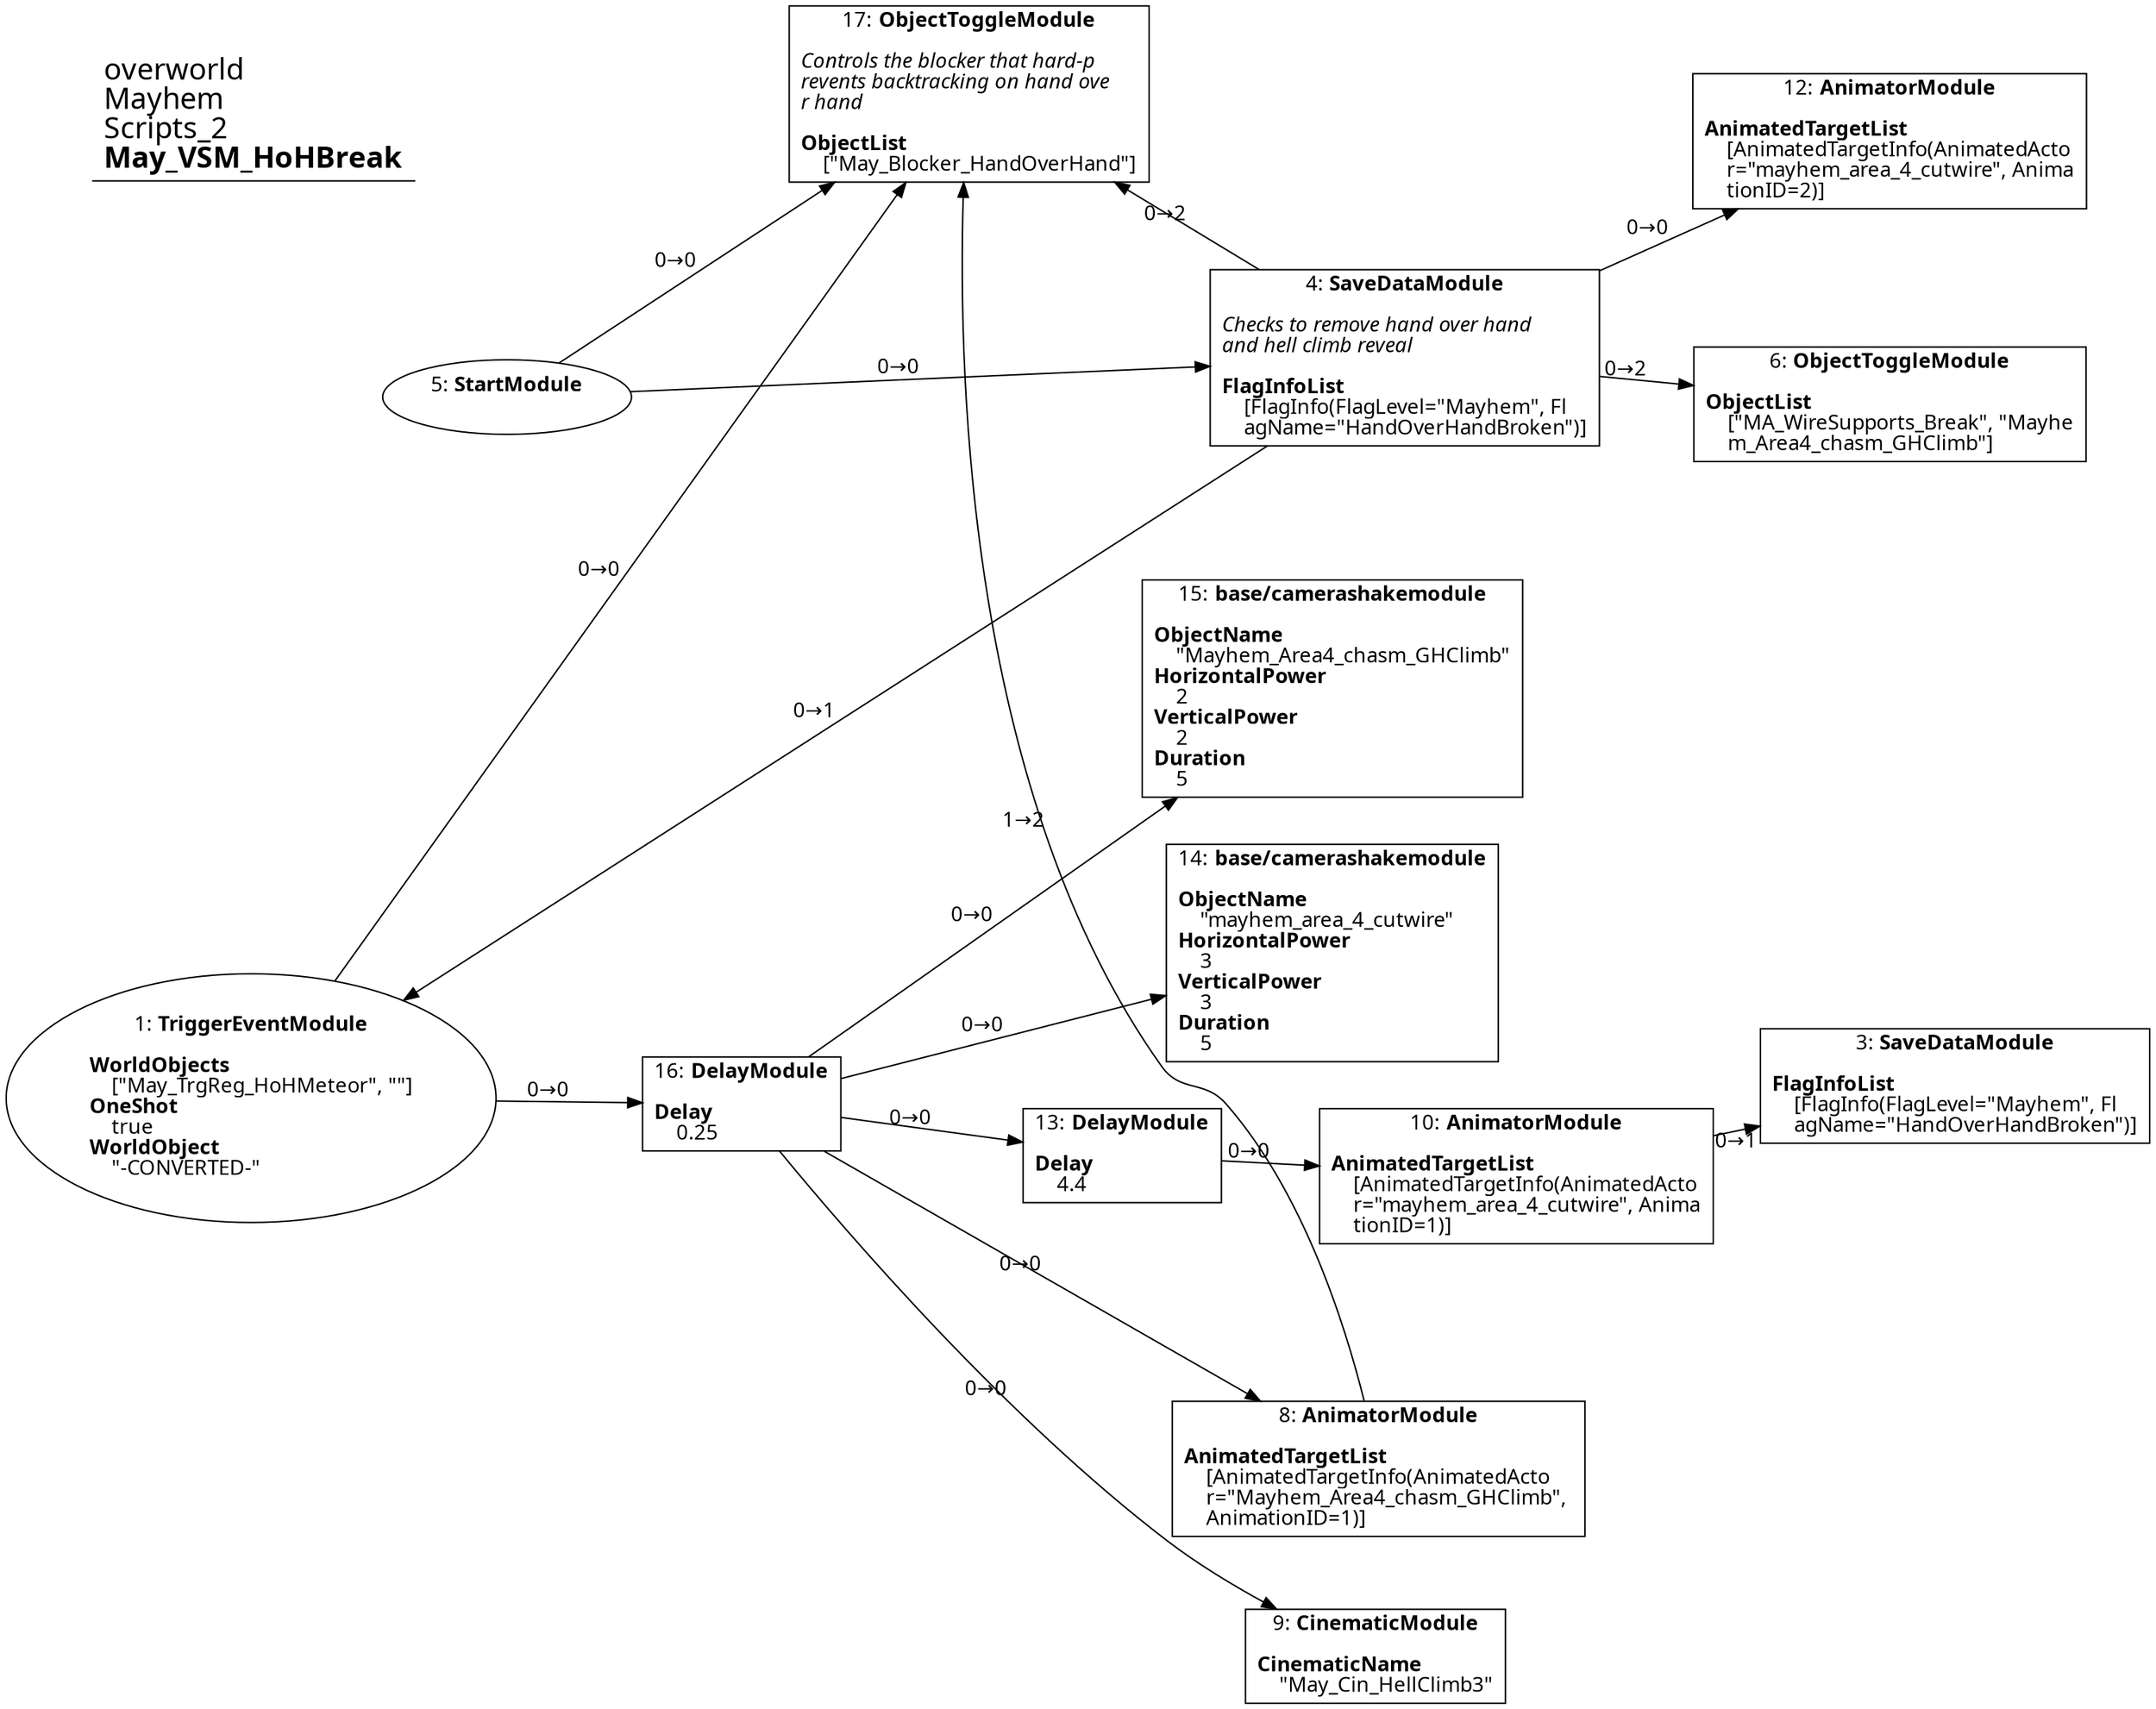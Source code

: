 digraph {
    layout = fdp;
    overlap = prism;
    sep = "+16";
    splines = spline;

    node [ shape = box ];

    graph [ fontname = "Segoe UI" ];
    node [ fontname = "Segoe UI" ];
    edge [ fontname = "Segoe UI" ];

    1 [ label = <1: <b>TriggerEventModule</b><br/><br/><b>WorldObjects</b><br align="left"/>    [&quot;May_TrgReg_HoHMeteor&quot;, &quot;&quot;]<br align="left"/><b>OneShot</b><br align="left"/>    true<br align="left"/><b>WorldObject</b><br align="left"/>    &quot;-CONVERTED-&quot;<br align="left"/>> ];
    1 [ shape = oval ]
    1 [ pos = "-0.085,-0.27!" ];
    1 -> 16 [ label = "0→0" ];
    1 -> 17 [ label = "0→0" ];

    3 [ label = <3: <b>SaveDataModule</b><br/><br/><b>FlagInfoList</b><br align="left"/>    [FlagInfo(FlagLevel=&quot;Mayhem&quot;, Fl<br align="left"/>    agName=&quot;HandOverHandBroken&quot;)]<br align="left"/>> ];
    3 [ pos = "0.85800004,-0.24700001!" ];

    4 [ label = <4: <b>SaveDataModule</b><br/><br/><i>Checks to remove hand over hand <br align="left"/>and hell climb reveal<br align="left"/></i><br align="left"/><b>FlagInfoList</b><br align="left"/>    [FlagInfo(FlagLevel=&quot;Mayhem&quot;, Fl<br align="left"/>    agName=&quot;HandOverHandBroken&quot;)]<br align="left"/>> ];
    4 [ pos = "0.56100005,0.11800001!" ];
    4 -> 6 [ label = "0→2" ];
    4 -> 1 [ label = "0→1" ];
    4 -> 12 [ label = "0→0" ];
    4 -> 17 [ label = "0→2" ];

    5 [ label = <5: <b>StartModule</b><br/><br/>> ];
    5 [ shape = oval ]
    5 [ pos = "0.057000004,0.11800001!" ];
    5 -> 4 [ label = "0→0" ];
    5 -> 17 [ label = "0→0" ];

    6 [ label = <6: <b>ObjectToggleModule</b><br/><br/><b>ObjectList</b><br align="left"/>    [&quot;MA_WireSupports_Break&quot;, &quot;Mayhe<br align="left"/>    m_Area4_chasm_GHClimb&quot;]<br align="left"/>> ];
    6 [ pos = "0.832,0.11100001!" ];

    8 [ label = <8: <b>AnimatorModule</b><br/><br/><b>AnimatedTargetList</b><br align="left"/>    [AnimatedTargetInfo(AnimatedActo<br align="left"/>    r=&quot;Mayhem_Area4_chasm_GHClimb&quot;, <br align="left"/>    AnimationID=1)]<br align="left"/>> ];
    8 [ pos = "0.544,-0.46300003!" ];
    8 -> 17 [ label = "1→2" ];

    9 [ label = <9: <b>CinematicModule</b><br/><br/><b>CinematicName</b><br align="left"/>    &quot;May_Cin_HellClimb3&quot;<br align="left"/>> ];
    9 [ pos = "0.54300004,-0.57600003!" ];

    10 [ label = <10: <b>AnimatorModule</b><br/><br/><b>AnimatedTargetList</b><br align="left"/>    [AnimatedTargetInfo(AnimatedActo<br align="left"/>    r=&quot;mayhem_area_4_cutwire&quot;, Anima<br align="left"/>    tionID=1)]<br align="left"/>> ];
    10 [ pos = "0.60300004,-0.27!" ];
    10 -> 3 [ label = "0→1" ];

    12 [ label = <12: <b>AnimatorModule</b><br/><br/><b>AnimatedTargetList</b><br align="left"/>    [AnimatedTargetInfo(AnimatedActo<br align="left"/>    r=&quot;mayhem_area_4_cutwire&quot;, Anima<br align="left"/>    tionID=2)]<br align="left"/>> ];
    12 [ pos = "0.832,0.26200002!" ];

    13 [ label = <13: <b>DelayModule</b><br/><br/><b>Delay</b><br align="left"/>    4.4<br align="left"/>> ];
    13 [ pos = "0.418,-0.27!" ];
    13 -> 10 [ label = "0→0" ];

    14 [ label = <14: <b>base/camerashakemodule</b><br/><br/><b>ObjectName</b><br align="left"/>    &quot;mayhem_area_4_cutwire&quot;<br align="left"/><b>HorizontalPower</b><br align="left"/>    3<br align="left"/><b>VerticalPower</b><br align="left"/>    3<br align="left"/><b>Duration</b><br align="left"/>    5<br align="left"/>> ];
    14 [ pos = "0.522,-0.185!" ];

    15 [ label = <15: <b>base/camerashakemodule</b><br/><br/><b>ObjectName</b><br align="left"/>    &quot;Mayhem_Area4_chasm_GHClimb&quot;<br align="left"/><b>HorizontalPower</b><br align="left"/>    2<br align="left"/><b>VerticalPower</b><br align="left"/>    2<br align="left"/><b>Duration</b><br align="left"/>    5<br align="left"/>> ];
    15 [ pos = "0.522,-0.106000006!" ];

    16 [ label = <16: <b>DelayModule</b><br/><br/><b>Delay</b><br align="left"/>    0.25<br align="left"/>> ];
    16 [ pos = "0.19500001,-0.26900002!" ];
    16 -> 15 [ label = "0→0" ];
    16 -> 14 [ label = "0→0" ];
    16 -> 13 [ label = "0→0" ];
    16 -> 8 [ label = "0→0" ];
    16 -> 9 [ label = "0→0" ];

    17 [ label = <17: <b>ObjectToggleModule</b><br/><br/><i>Controls the blocker that hard-p<br align="left"/>revents backtracking on hand ove<br align="left"/>r hand<br align="left"/></i><br align="left"/><b>ObjectList</b><br align="left"/>    [&quot;May_Blocker_HandOverHand&quot;]<br align="left"/>> ];
    17 [ pos = "0.316,0.27800003!" ];

    title [ pos = "-0.086,0.279!" ];
    title [ shape = underline ];
    title [ label = <<font point-size="20">overworld<br align="left"/>Mayhem<br align="left"/>Scripts_2<br align="left"/><b>May_VSM_HoHBreak</b><br align="left"/></font>> ];
}

